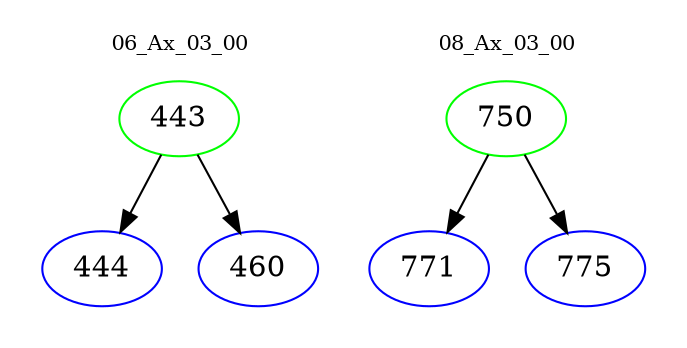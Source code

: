 digraph{
subgraph cluster_0 {
color = white
label = "06_Ax_03_00";
fontsize=10;
T0_443 [label="443", color="green"]
T0_443 -> T0_444 [color="black"]
T0_444 [label="444", color="blue"]
T0_443 -> T0_460 [color="black"]
T0_460 [label="460", color="blue"]
}
subgraph cluster_1 {
color = white
label = "08_Ax_03_00";
fontsize=10;
T1_750 [label="750", color="green"]
T1_750 -> T1_771 [color="black"]
T1_771 [label="771", color="blue"]
T1_750 -> T1_775 [color="black"]
T1_775 [label="775", color="blue"]
}
}
